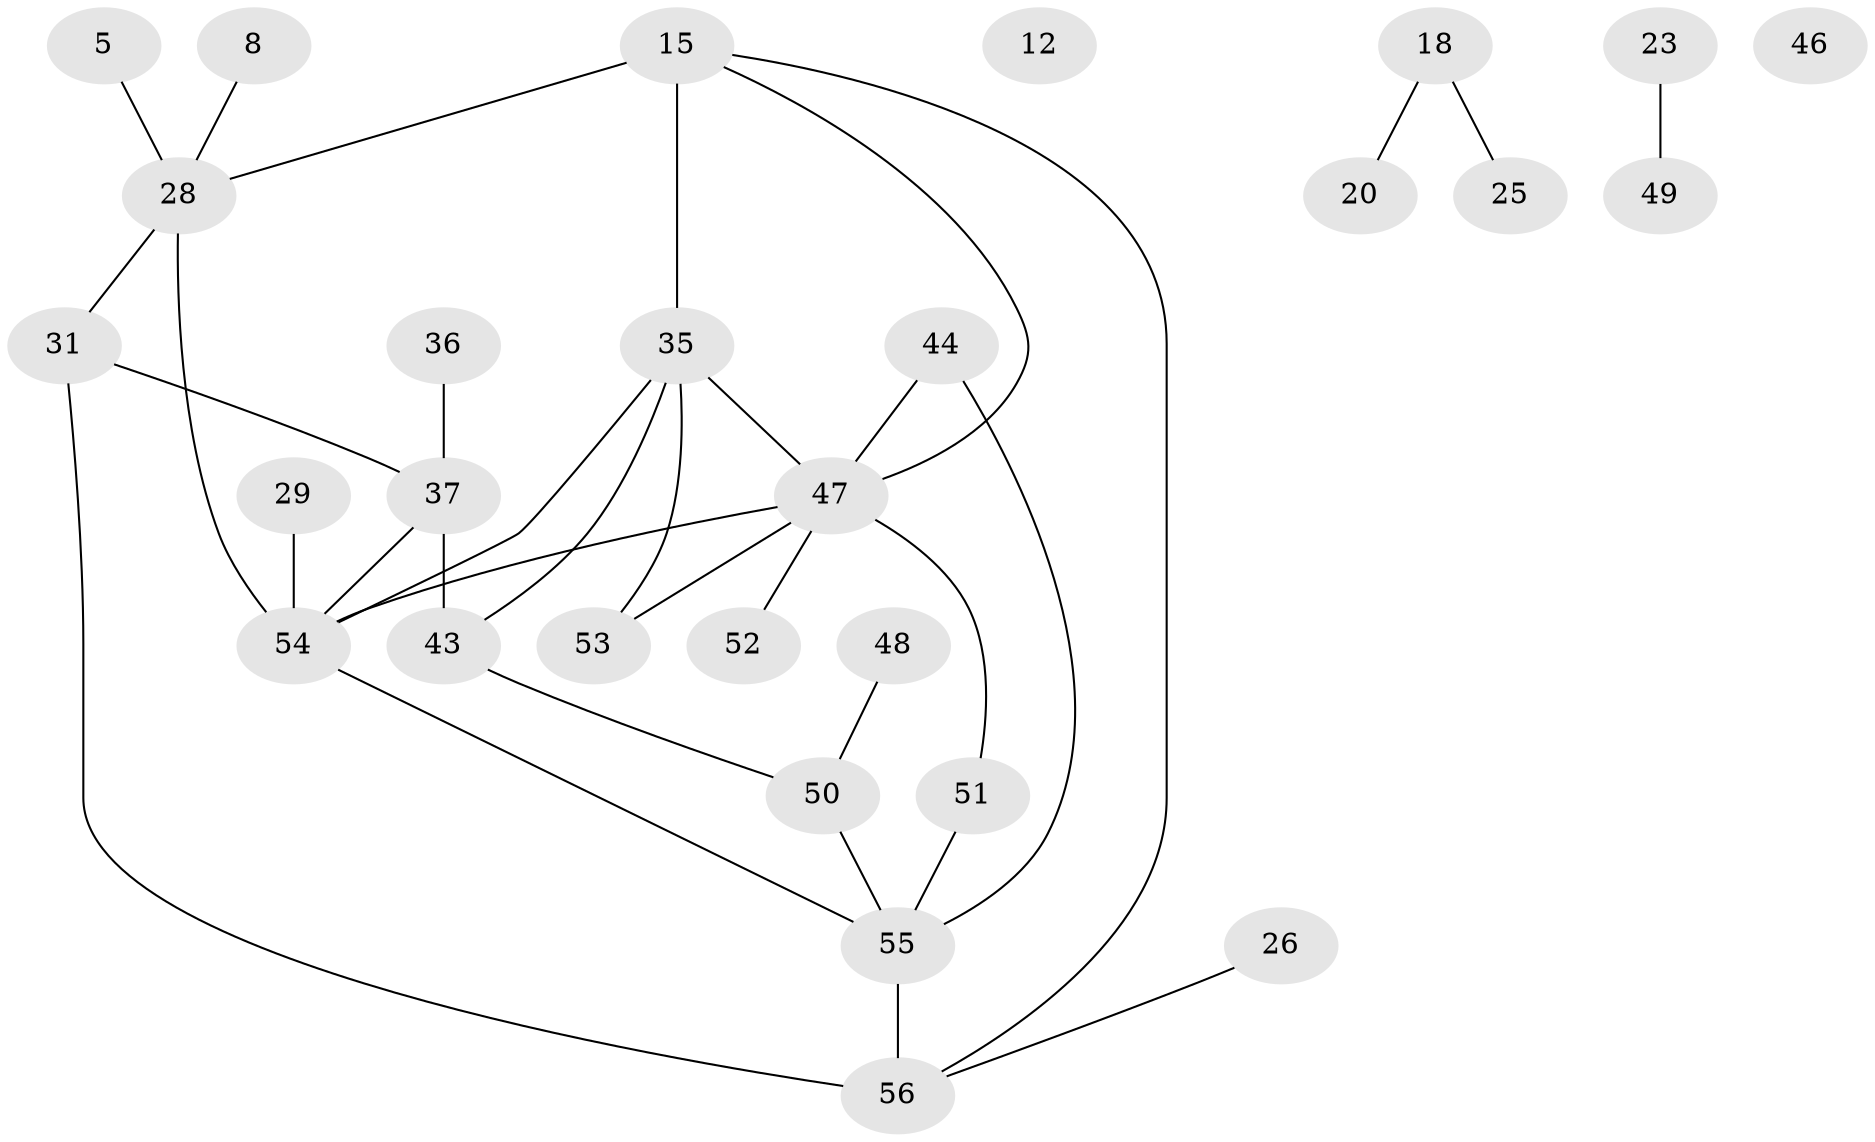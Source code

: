 // original degree distribution, {2: 0.2857142857142857, 4: 0.10714285714285714, 1: 0.23214285714285715, 3: 0.23214285714285715, 0: 0.03571428571428571, 6: 0.03571428571428571, 5: 0.07142857142857142}
// Generated by graph-tools (version 1.1) at 2025/39/03/09/25 04:39:40]
// undirected, 28 vertices, 34 edges
graph export_dot {
graph [start="1"]
  node [color=gray90,style=filled];
  5;
  8;
  12;
  15 [super="+14"];
  18;
  20;
  23;
  25;
  26;
  28 [super="+13"];
  29;
  31 [super="+9"];
  35 [super="+33"];
  36;
  37 [super="+11"];
  43 [super="+16"];
  44 [super="+38+34"];
  46;
  47 [super="+17"];
  48;
  49;
  50 [super="+41+22"];
  51;
  52;
  53;
  54 [super="+7+24"];
  55 [super="+45+40"];
  56;
  5 -- 28;
  8 -- 28;
  15 -- 28 [weight=2];
  15 -- 56;
  15 -- 47;
  15 -- 35;
  18 -- 20;
  18 -- 25;
  23 -- 49;
  26 -- 56;
  28 -- 54 [weight=2];
  28 -- 31;
  29 -- 54;
  31 -- 37;
  31 -- 56;
  35 -- 47;
  35 -- 53;
  35 -- 54;
  35 -- 43;
  36 -- 37;
  37 -- 54 [weight=2];
  37 -- 43;
  43 -- 50;
  44 -- 47;
  44 -- 55;
  47 -- 51;
  47 -- 52;
  47 -- 54 [weight=2];
  47 -- 53;
  48 -- 50;
  50 -- 55 [weight=3];
  51 -- 55 [weight=2];
  54 -- 55;
  55 -- 56 [weight=2];
}
